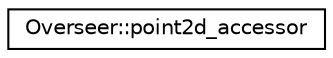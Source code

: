 digraph "Graphical Class Hierarchy"
{
  edge [fontname="Helvetica",fontsize="10",labelfontname="Helvetica",labelfontsize="10"];
  node [fontname="Helvetica",fontsize="10",shape=record];
  rankdir="LR";
  Node1 [label="Overseer::point2d_accessor",height=0.2,width=0.4,color="black", fillcolor="white", style="filled",URL="$structOverseer_1_1point2d__accessor.html",tooltip="Fix indexing in spatial. "];
}
